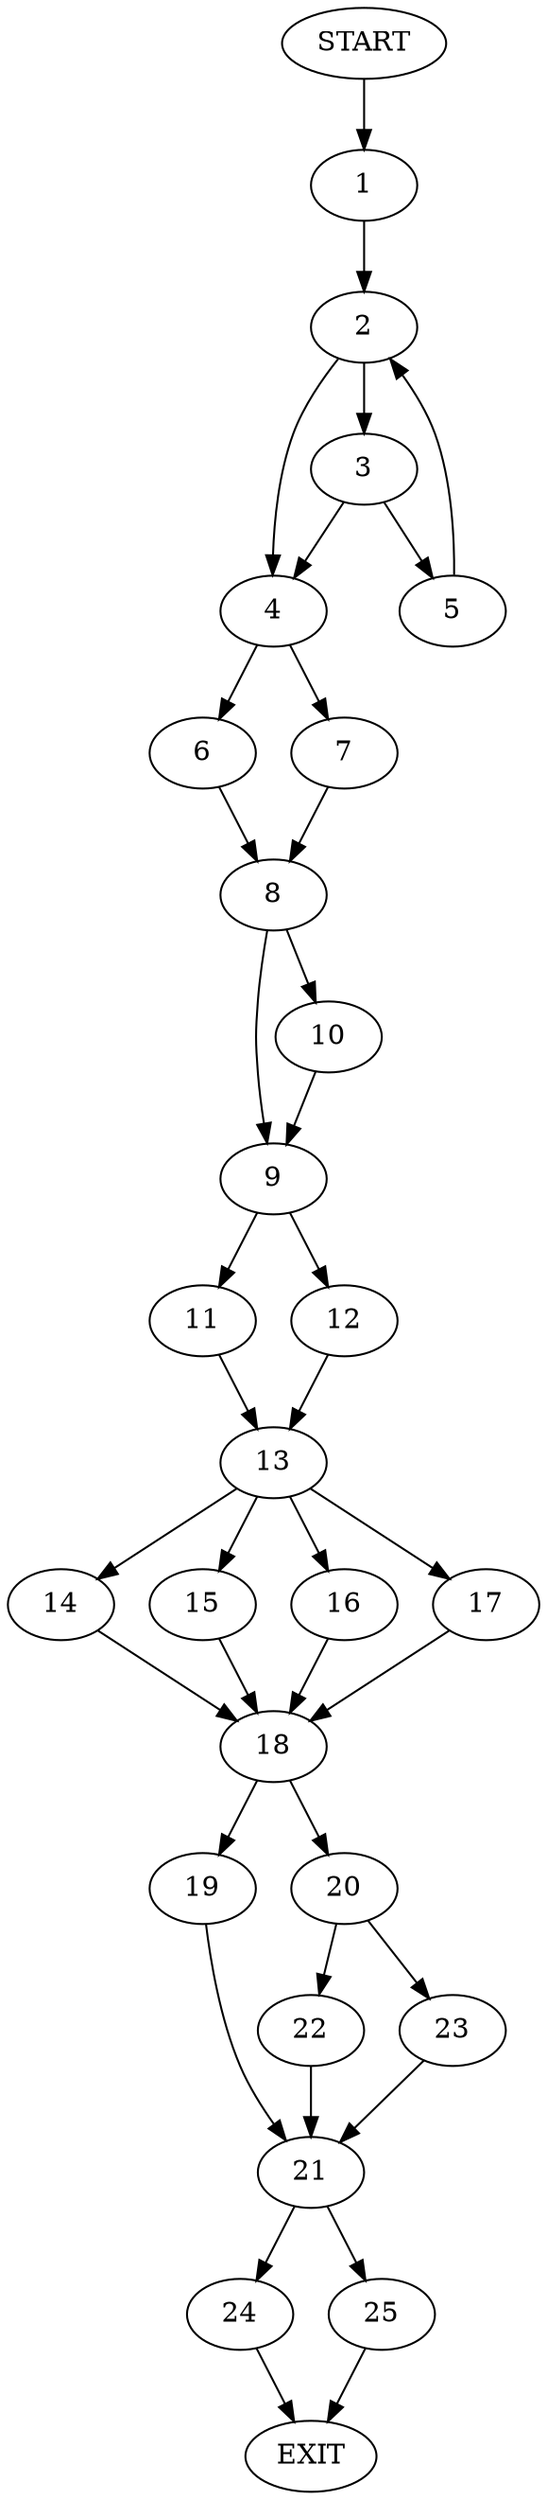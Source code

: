 digraph {
0 [label="START"]
26 [label="EXIT"]
0 -> 1
1 -> 2
2 -> 3
2 -> 4
3 -> 4
3 -> 5
4 -> 6
4 -> 7
5 -> 2
7 -> 8
6 -> 8
8 -> 9
8 -> 10
9 -> 11
9 -> 12
10 -> 9
11 -> 13
12 -> 13
13 -> 14
13 -> 15
13 -> 16
13 -> 17
15 -> 18
14 -> 18
17 -> 18
16 -> 18
18 -> 19
18 -> 20
19 -> 21
20 -> 22
20 -> 23
21 -> 24
21 -> 25
23 -> 21
22 -> 21
24 -> 26
25 -> 26
}
